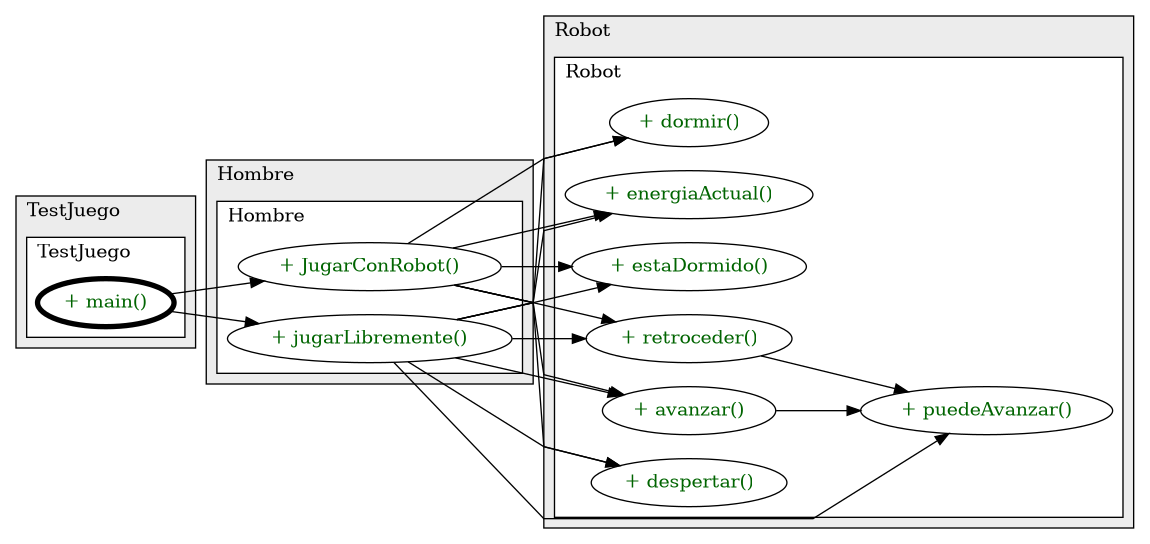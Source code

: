 @startuml

/' diagram meta data start
config=CallConfiguration;
{
  "rootMethod": "TestJuego#main(String[])",
  "projectClassification": {
    "searchMode": "OpenProject", // OpenProject, AllProjects
    "includedProjects": "",
    "pathEndKeywords": "*.impl",
    "isClientPath": "",
    "isClientName": "",
    "isTestPath": "",
    "isTestName": "",
    "isMappingPath": "",
    "isMappingName": "",
    "isDataAccessPath": "",
    "isDataAccessName": "",
    "isDataStructurePath": "",
    "isDataStructureName": "",
    "isInterfaceStructuresPath": "",
    "isInterfaceStructuresName": "",
    "isEntryPointPath": "",
    "isEntryPointName": "",
    "treatFinalFieldsAsMandatory": false
  },
  "graphRestriction": {
    "classPackageExcludeFilter": "",
    "classPackageIncludeFilter": "",
    "classNameExcludeFilter": "",
    "classNameIncludeFilter": "",
    "methodNameExcludeFilter": "",
    "methodNameIncludeFilter": "",
    "removeByInheritance": "", // inheritance/annotation based filtering is done in a second step
    "removeByAnnotation": "",
    "removeByClassPackage": "", // cleanup the graph after inheritance/annotation based filtering is done
    "removeByClassName": "",
    "cutMappings": false,
    "cutEnum": true,
    "cutTests": true,
    "cutClient": true,
    "cutDataAccess": true,
    "cutInterfaceStructures": true,
    "cutDataStructures": true,
    "cutGetterAndSetter": true,
    "cutConstructors": true
  },
  "graphTraversal": {
    "forwardDepth": 3,
    "backwardDepth": 3,
    "classPackageExcludeFilter": "",
    "classPackageIncludeFilter": "",
    "classNameExcludeFilter": "",
    "classNameIncludeFilter": "",
    "methodNameExcludeFilter": "",
    "methodNameIncludeFilter": "",
    "hideMappings": false,
    "hideDataStructures": false,
    "hidePrivateMethods": true,
    "hideInterfaceCalls": true, // indirection: implementation -> interface (is hidden) -> implementation
    "onlyShowApplicationEntryPoints": false, // root node is included
    "useMethodCallsForStructureDiagram": "ForwardOnly" // ForwardOnly, BothDirections, No
  },
  "details": {
    "aggregation": "GroupByClass", // ByClass, GroupByClass, None
    "showMethodParametersTypes": false,
    "showMethodParametersNames": false,
    "showMethodReturnType": false,
    "showPackageLevels": 2,
    "showCallOrder": false,
    "edgeMode": "MethodsOnly", // TypesOnly, MethodsOnly, TypesAndMethods, MethodsAndDirectTypeUsage
    "showDetailedClassStructure": false
  },
  "rootClass": "TestJuego",
  "extensionCallbackMethod": "" // qualified.class.name#methodName - signature: public static String method(String)
}
diagram meta data end '/



digraph g {
    rankdir="LR"
    splines=polyline
    

'nodes 
subgraph cluster_2127812561 { 
   	label=Hombre
	labeljust=l
	fillcolor="#ececec"
	style=filled
   
   subgraph cluster_1496900302 { 
   	label=Hombre
	labeljust=l
	fillcolor=white
	style=filled
   
   Hombre2127812561XXXJugarConRobot79133258[
	label="+ JugarConRobot()"
	style=filled
	fillcolor=white
	tooltip="Hombre

null"
	fontcolor=darkgreen
];

Hombre2127812561XXXjugarLibremente79133258[
	label="+ jugarLibremente()"
	style=filled
	fillcolor=white
	tooltip="Hombre

null"
	fontcolor=darkgreen
];
} 
} 

subgraph cluster_79133258 { 
   	label=Robot
	labeljust=l
	fillcolor="#ececec"
	style=filled
   
   subgraph cluster_1250459226 { 
   	label=Robot
	labeljust=l
	fillcolor=white
	style=filled
   
   Robot79133258XXXavanzar104431[
	label="+ avanzar()"
	style=filled
	fillcolor=white
	tooltip="Robot

null"
	fontcolor=darkgreen
];

Robot79133258XXXdespertar0[
	label="+ despertar()"
	style=filled
	fillcolor=white
	tooltip="Robot

null"
	fontcolor=darkgreen
];

Robot79133258XXXdormir0[
	label="+ dormir()"
	style=filled
	fillcolor=white
	tooltip="Robot

null"
	fontcolor=darkgreen
];

Robot79133258XXXenergiaActual0[
	label="+ energiaActual()"
	style=filled
	fillcolor=white
	tooltip="Robot

null"
	fontcolor=darkgreen
];

Robot79133258XXXestaDormido0[
	label="+ estaDormido()"
	style=filled
	fillcolor=white
	tooltip="Robot

null"
	fontcolor=darkgreen
];

Robot79133258XXXpuedeAvanzar104431[
	label="+ puedeAvanzar()"
	style=filled
	fillcolor=white
	tooltip="Robot

null"
	fontcolor=darkgreen
];

Robot79133258XXXretroceder104431[
	label="+ retroceder()"
	style=filled
	fillcolor=white
	tooltip="Robot

null"
	fontcolor=darkgreen
];
} 
} 

subgraph cluster_804481360 { 
   	label=TestJuego
	labeljust=l
	fillcolor="#ececec"
	style=filled
   
   subgraph cluster_2044607950 { 
   	label=TestJuego
	labeljust=l
	fillcolor=white
	style=filled
   
   TestJuego804481360XXXmain1859653459[
	label="+ main()"
	style=filled
	fillcolor=white
	tooltip="TestJuego

null"
	penwidth=4
	fontcolor=darkgreen
];
} 
} 

'edges    
Hombre2127812561XXXJugarConRobot79133258 -> Robot79133258XXXavanzar104431;
Hombre2127812561XXXJugarConRobot79133258 -> Robot79133258XXXdespertar0;
Hombre2127812561XXXJugarConRobot79133258 -> Robot79133258XXXdormir0;
Hombre2127812561XXXJugarConRobot79133258 -> Robot79133258XXXenergiaActual0;
Hombre2127812561XXXJugarConRobot79133258 -> Robot79133258XXXestaDormido0;
Hombre2127812561XXXJugarConRobot79133258 -> Robot79133258XXXretroceder104431;
Hombre2127812561XXXjugarLibremente79133258 -> Robot79133258XXXavanzar104431;
Hombre2127812561XXXjugarLibremente79133258 -> Robot79133258XXXdespertar0;
Hombre2127812561XXXjugarLibremente79133258 -> Robot79133258XXXdormir0;
Hombre2127812561XXXjugarLibremente79133258 -> Robot79133258XXXenergiaActual0;
Hombre2127812561XXXjugarLibremente79133258 -> Robot79133258XXXestaDormido0;
Hombre2127812561XXXjugarLibremente79133258 -> Robot79133258XXXpuedeAvanzar104431;
Hombre2127812561XXXjugarLibremente79133258 -> Robot79133258XXXretroceder104431;
Robot79133258XXXavanzar104431 -> Robot79133258XXXpuedeAvanzar104431;
Robot79133258XXXretroceder104431 -> Robot79133258XXXpuedeAvanzar104431;
TestJuego804481360XXXmain1859653459 -> Hombre2127812561XXXJugarConRobot79133258;
TestJuego804481360XXXmain1859653459 -> Hombre2127812561XXXjugarLibremente79133258;
    
}
@enduml